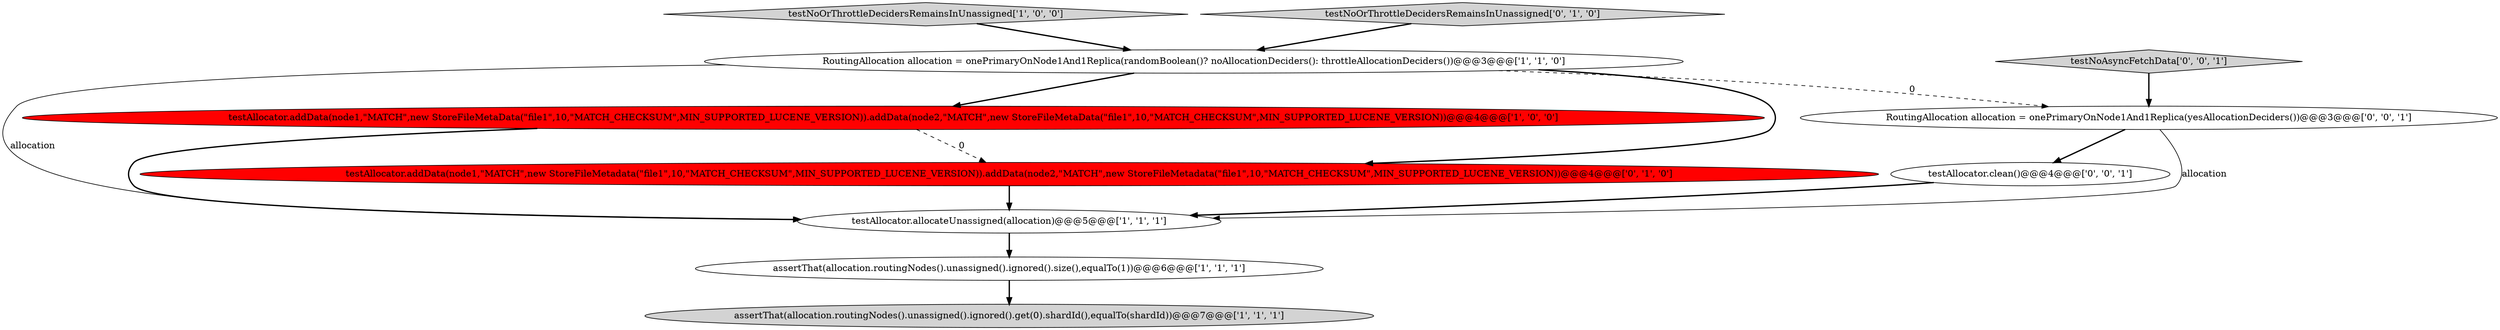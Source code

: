 digraph {
3 [style = filled, label = "testNoOrThrottleDecidersRemainsInUnassigned['1', '0', '0']", fillcolor = lightgray, shape = diamond image = "AAA0AAABBB1BBB"];
5 [style = filled, label = "testAllocator.addData(node1,\"MATCH\",new StoreFileMetaData(\"file1\",10,\"MATCH_CHECKSUM\",MIN_SUPPORTED_LUCENE_VERSION)).addData(node2,\"MATCH\",new StoreFileMetaData(\"file1\",10,\"MATCH_CHECKSUM\",MIN_SUPPORTED_LUCENE_VERSION))@@@4@@@['1', '0', '0']", fillcolor = red, shape = ellipse image = "AAA1AAABBB1BBB"];
1 [style = filled, label = "assertThat(allocation.routingNodes().unassigned().ignored().get(0).shardId(),equalTo(shardId))@@@7@@@['1', '1', '1']", fillcolor = lightgray, shape = ellipse image = "AAA0AAABBB1BBB"];
9 [style = filled, label = "testNoAsyncFetchData['0', '0', '1']", fillcolor = lightgray, shape = diamond image = "AAA0AAABBB3BBB"];
0 [style = filled, label = "RoutingAllocation allocation = onePrimaryOnNode1And1Replica(randomBoolean()? noAllocationDeciders(): throttleAllocationDeciders())@@@3@@@['1', '1', '0']", fillcolor = white, shape = ellipse image = "AAA0AAABBB1BBB"];
8 [style = filled, label = "testAllocator.clean()@@@4@@@['0', '0', '1']", fillcolor = white, shape = ellipse image = "AAA0AAABBB3BBB"];
6 [style = filled, label = "testNoOrThrottleDecidersRemainsInUnassigned['0', '1', '0']", fillcolor = lightgray, shape = diamond image = "AAA0AAABBB2BBB"];
2 [style = filled, label = "assertThat(allocation.routingNodes().unassigned().ignored().size(),equalTo(1))@@@6@@@['1', '1', '1']", fillcolor = white, shape = ellipse image = "AAA0AAABBB1BBB"];
10 [style = filled, label = "RoutingAllocation allocation = onePrimaryOnNode1And1Replica(yesAllocationDeciders())@@@3@@@['0', '0', '1']", fillcolor = white, shape = ellipse image = "AAA0AAABBB3BBB"];
4 [style = filled, label = "testAllocator.allocateUnassigned(allocation)@@@5@@@['1', '1', '1']", fillcolor = white, shape = ellipse image = "AAA0AAABBB1BBB"];
7 [style = filled, label = "testAllocator.addData(node1,\"MATCH\",new StoreFileMetadata(\"file1\",10,\"MATCH_CHECKSUM\",MIN_SUPPORTED_LUCENE_VERSION)).addData(node2,\"MATCH\",new StoreFileMetadata(\"file1\",10,\"MATCH_CHECKSUM\",MIN_SUPPORTED_LUCENE_VERSION))@@@4@@@['0', '1', '0']", fillcolor = red, shape = ellipse image = "AAA1AAABBB2BBB"];
3->0 [style = bold, label=""];
6->0 [style = bold, label=""];
4->2 [style = bold, label=""];
7->4 [style = bold, label=""];
8->4 [style = bold, label=""];
10->8 [style = bold, label=""];
9->10 [style = bold, label=""];
0->4 [style = solid, label="allocation"];
10->4 [style = solid, label="allocation"];
5->7 [style = dashed, label="0"];
2->1 [style = bold, label=""];
0->10 [style = dashed, label="0"];
5->4 [style = bold, label=""];
0->5 [style = bold, label=""];
0->7 [style = bold, label=""];
}
